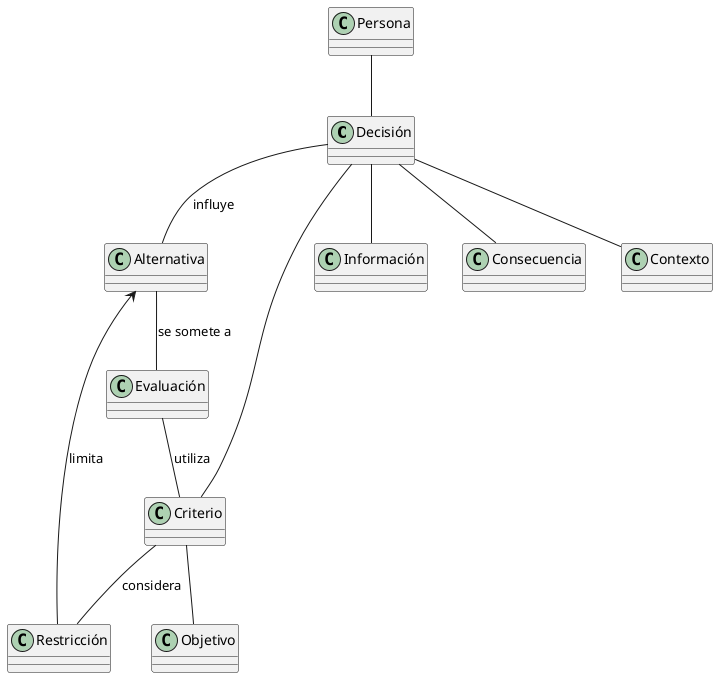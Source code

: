@startuml
class Decisión
class Alternativa
class Criterio
class Información
class Persona
class Consecuencia
class Objetivo
class Contexto
class Restricción
class Evaluación

Decisión -- Alternativa : "influye"
Decisión -- Criterio
Decisión -- Información
Decisión -- Consecuencia
Decisión -- Contexto
Persona -- Decisión
Criterio -- Objetivo
Criterio -- Restricción : "considera"
Alternativa -- Evaluación : "se somete a"
Evaluación -- Criterio : "utiliza"
Restricción --> Alternativa : "limita"
@enduml